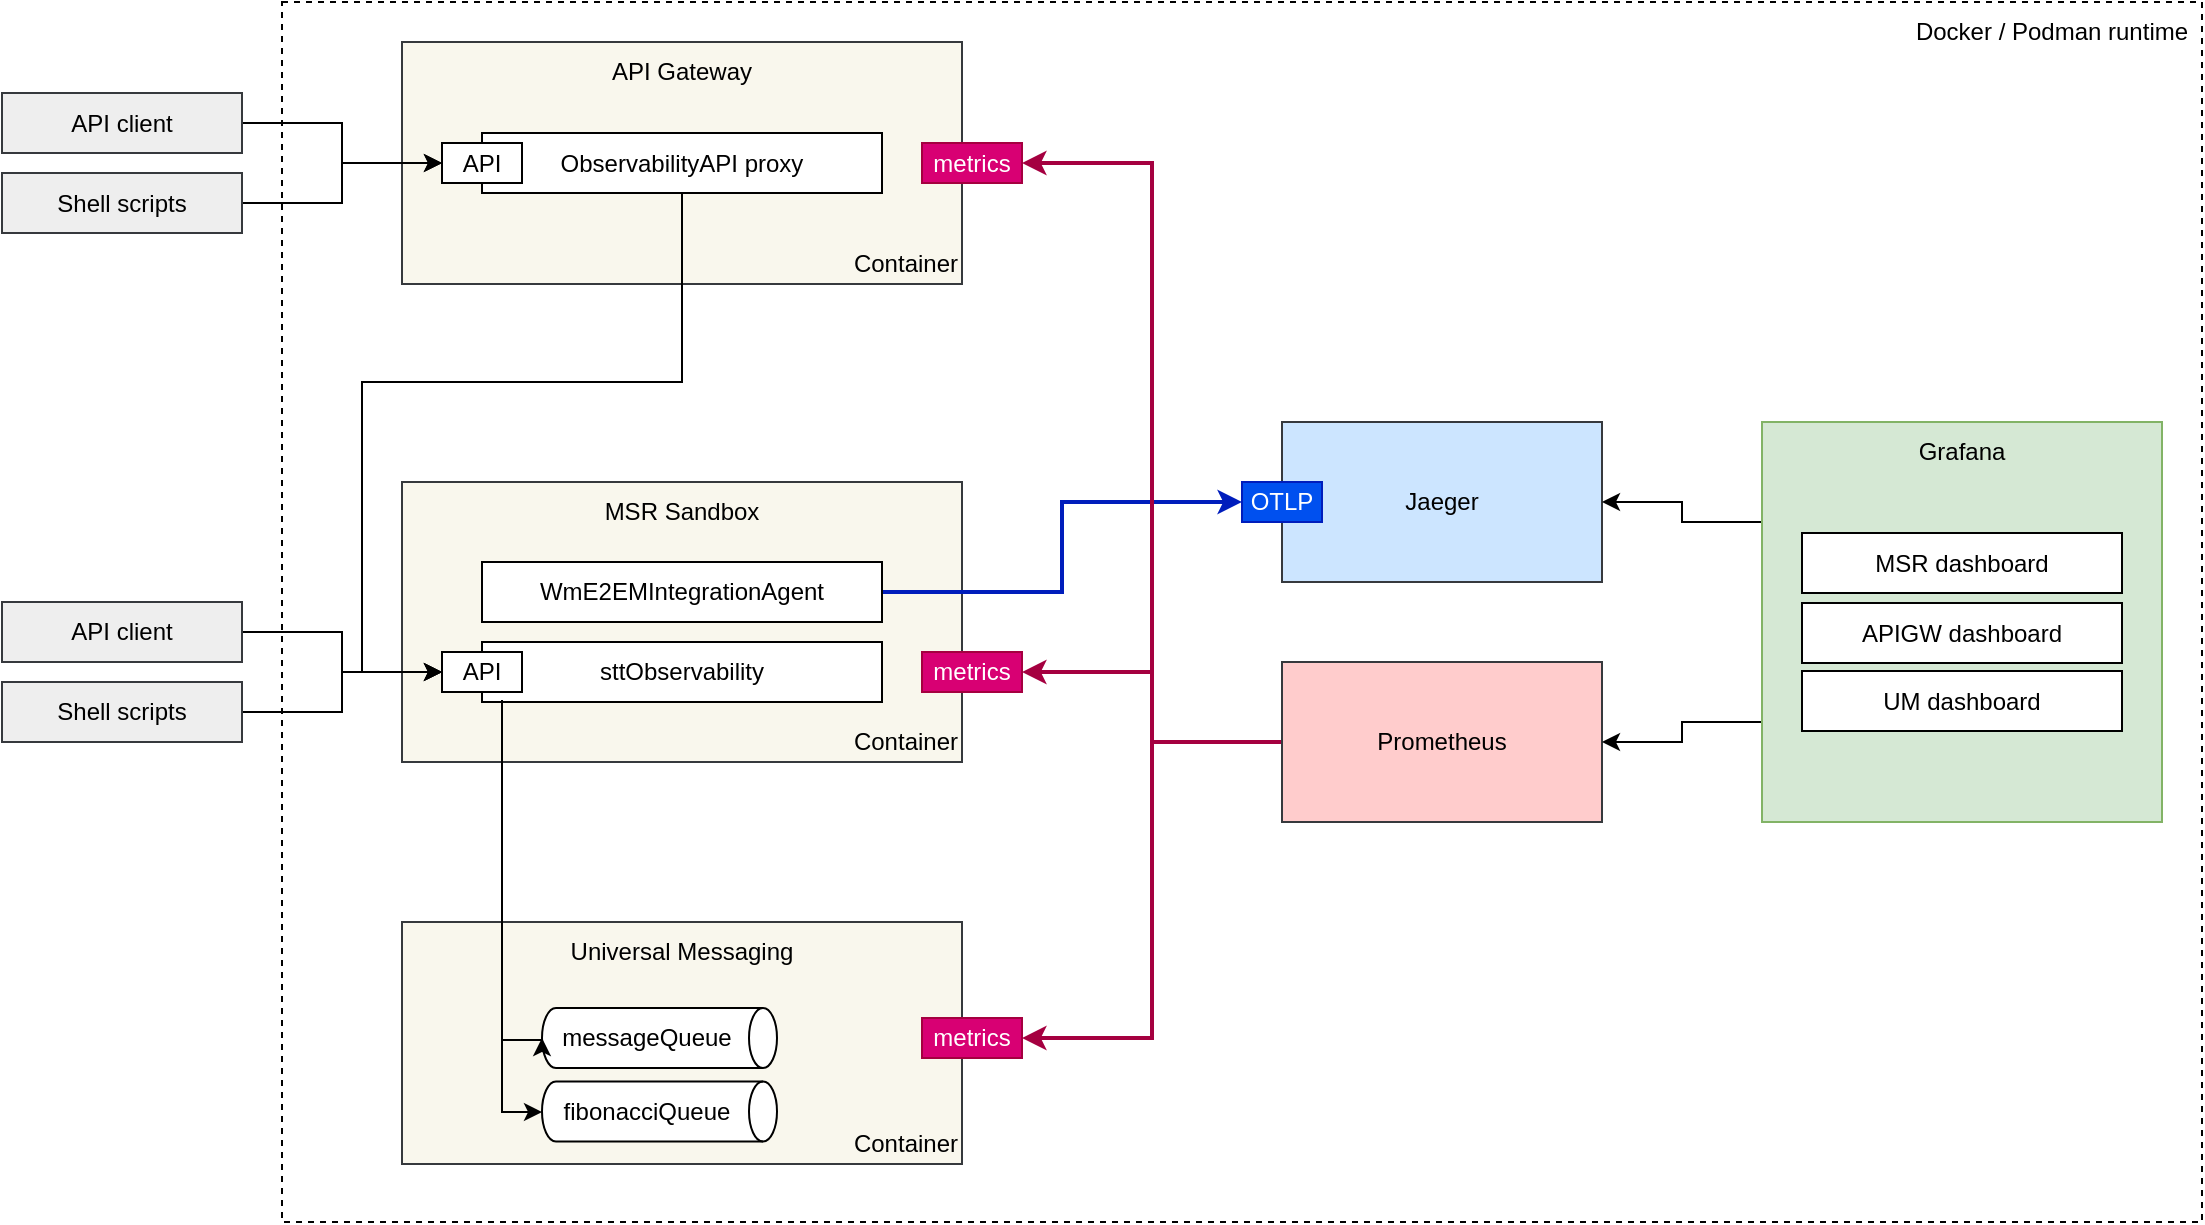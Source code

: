 <mxfile version="24.6.4" type="device" pages="2">
  <diagram name="v1" id="pHgKkz3orDIHqoROZx6i">
    <mxGraphModel dx="1562" dy="955" grid="0" gridSize="10" guides="1" tooltips="1" connect="1" arrows="1" fold="1" page="1" pageScale="1" pageWidth="1169" pageHeight="827" math="0" shadow="0">
      <root>
        <mxCell id="0" />
        <mxCell id="1" parent="0" />
        <mxCell id="0SACoQNiu14EmzBTj-9T-49" value="" style="rounded=0;whiteSpace=wrap;html=1;dashed=1;fillColor=none;" vertex="1" parent="1">
          <mxGeometry x="180" y="30" width="960" height="610" as="geometry" />
        </mxCell>
        <mxCell id="0SACoQNiu14EmzBTj-9T-19" value="" style="rounded=0;whiteSpace=wrap;html=1;fillColor=#f9f7ed;strokeColor=#36393d;" vertex="1" parent="1">
          <mxGeometry x="240" y="490" width="280" height="121" as="geometry" />
        </mxCell>
        <mxCell id="0SACoQNiu14EmzBTj-9T-1" value="" style="rounded=0;whiteSpace=wrap;html=1;fillColor=#f9f7ed;strokeColor=#36393d;" vertex="1" parent="1">
          <mxGeometry x="240" y="270" width="280" height="140" as="geometry" />
        </mxCell>
        <mxCell id="0SACoQNiu14EmzBTj-9T-14" style="edgeStyle=orthogonalEdgeStyle;rounded=0;orthogonalLoop=1;jettySize=auto;html=1;exitX=1;exitY=0.5;exitDx=0;exitDy=0;entryX=0;entryY=0.5;entryDx=0;entryDy=0;strokeWidth=2;fillColor=#0050ef;strokeColor=#001DBC;" edge="1" parent="1" source="0SACoQNiu14EmzBTj-9T-2" target="0SACoQNiu14EmzBTj-9T-13">
          <mxGeometry relative="1" as="geometry" />
        </mxCell>
        <mxCell id="0SACoQNiu14EmzBTj-9T-2" value="WmE2EMIntegrationAgent" style="rounded=0;whiteSpace=wrap;html=1;" vertex="1" parent="1">
          <mxGeometry x="280" y="310" width="200" height="30" as="geometry" />
        </mxCell>
        <mxCell id="0SACoQNiu14EmzBTj-9T-33" style="edgeStyle=orthogonalEdgeStyle;rounded=0;orthogonalLoop=1;jettySize=auto;html=1;exitX=0.25;exitY=1;exitDx=0;exitDy=0;" edge="1" parent="1" source="0SACoQNiu14EmzBTj-9T-3">
          <mxGeometry relative="1" as="geometry">
            <mxPoint x="310" y="585" as="targetPoint" />
            <Array as="points">
              <mxPoint x="290" y="380" />
              <mxPoint x="290" y="585" />
            </Array>
          </mxGeometry>
        </mxCell>
        <mxCell id="0SACoQNiu14EmzBTj-9T-3" value="sttObservability" style="rounded=0;whiteSpace=wrap;html=1;" vertex="1" parent="1">
          <mxGeometry x="280" y="350" width="200" height="30" as="geometry" />
        </mxCell>
        <mxCell id="0SACoQNiu14EmzBTj-9T-4" value="API" style="rounded=0;whiteSpace=wrap;html=1;" vertex="1" parent="1">
          <mxGeometry x="260" y="355" width="40" height="20" as="geometry" />
        </mxCell>
        <mxCell id="0SACoQNiu14EmzBTj-9T-8" style="edgeStyle=orthogonalEdgeStyle;rounded=0;orthogonalLoop=1;jettySize=auto;html=1;exitX=1;exitY=0.5;exitDx=0;exitDy=0;entryX=0;entryY=0.5;entryDx=0;entryDy=0;" edge="1" parent="1" source="0SACoQNiu14EmzBTj-9T-5" target="0SACoQNiu14EmzBTj-9T-4">
          <mxGeometry relative="1" as="geometry" />
        </mxCell>
        <mxCell id="0SACoQNiu14EmzBTj-9T-5" value="API client" style="rounded=0;whiteSpace=wrap;html=1;fillColor=#eeeeee;strokeColor=#36393d;" vertex="1" parent="1">
          <mxGeometry x="40" y="330" width="120" height="30" as="geometry" />
        </mxCell>
        <mxCell id="0SACoQNiu14EmzBTj-9T-7" style="edgeStyle=orthogonalEdgeStyle;rounded=0;orthogonalLoop=1;jettySize=auto;html=1;exitX=1;exitY=0.5;exitDx=0;exitDy=0;entryX=0;entryY=0.5;entryDx=0;entryDy=0;" edge="1" parent="1" source="0SACoQNiu14EmzBTj-9T-6" target="0SACoQNiu14EmzBTj-9T-4">
          <mxGeometry relative="1" as="geometry" />
        </mxCell>
        <mxCell id="0SACoQNiu14EmzBTj-9T-6" value="Shell scripts" style="rounded=0;whiteSpace=wrap;html=1;fillColor=#eeeeee;strokeColor=#36393d;" vertex="1" parent="1">
          <mxGeometry x="40" y="370" width="120" height="30" as="geometry" />
        </mxCell>
        <mxCell id="0SACoQNiu14EmzBTj-9T-15" style="edgeStyle=orthogonalEdgeStyle;rounded=0;orthogonalLoop=1;jettySize=auto;html=1;exitX=0;exitY=0.5;exitDx=0;exitDy=0;entryX=1;entryY=0.5;entryDx=0;entryDy=0;strokeColor=#A50040;strokeWidth=2;fillColor=#d80073;" edge="1" parent="1" source="0SACoQNiu14EmzBTj-9T-9" target="0SACoQNiu14EmzBTj-9T-11">
          <mxGeometry relative="1" as="geometry" />
        </mxCell>
        <mxCell id="0SACoQNiu14EmzBTj-9T-37" style="edgeStyle=orthogonalEdgeStyle;rounded=0;orthogonalLoop=1;jettySize=auto;html=1;exitX=0;exitY=0.5;exitDx=0;exitDy=0;entryX=1;entryY=0.5;entryDx=0;entryDy=0;strokeColor=#A50040;strokeWidth=2;fillColor=#d80073;" edge="1" parent="1" source="0SACoQNiu14EmzBTj-9T-9" target="0SACoQNiu14EmzBTj-9T-34">
          <mxGeometry relative="1" as="geometry" />
        </mxCell>
        <mxCell id="0SACoQNiu14EmzBTj-9T-48" style="edgeStyle=orthogonalEdgeStyle;rounded=0;orthogonalLoop=1;jettySize=auto;html=1;exitX=0;exitY=0.5;exitDx=0;exitDy=0;entryX=1;entryY=0.5;entryDx=0;entryDy=0;strokeColor=#A50040;strokeWidth=2;fillColor=#d80073;" edge="1" parent="1" source="0SACoQNiu14EmzBTj-9T-9" target="0SACoQNiu14EmzBTj-9T-47">
          <mxGeometry relative="1" as="geometry" />
        </mxCell>
        <mxCell id="0SACoQNiu14EmzBTj-9T-9" value="Prometheus" style="rounded=0;whiteSpace=wrap;html=1;fillColor=#ffcccc;strokeColor=#36393d;" vertex="1" parent="1">
          <mxGeometry x="680" y="360" width="160" height="80" as="geometry" />
        </mxCell>
        <mxCell id="0SACoQNiu14EmzBTj-9T-10" value="MSR Sandbox" style="text;html=1;align=center;verticalAlign=middle;whiteSpace=wrap;rounded=0;" vertex="1" parent="1">
          <mxGeometry x="240" y="270" width="280" height="30" as="geometry" />
        </mxCell>
        <mxCell id="0SACoQNiu14EmzBTj-9T-11" value="metrics" style="rounded=0;whiteSpace=wrap;html=1;fillColor=#d80073;fontColor=#ffffff;strokeColor=#A50040;" vertex="1" parent="1">
          <mxGeometry x="500" y="355" width="50" height="20" as="geometry" />
        </mxCell>
        <mxCell id="0SACoQNiu14EmzBTj-9T-12" value="Jaeger" style="rounded=0;whiteSpace=wrap;html=1;fillColor=#cce5ff;strokeColor=#36393d;" vertex="1" parent="1">
          <mxGeometry x="680" y="240" width="160" height="80" as="geometry" />
        </mxCell>
        <mxCell id="0SACoQNiu14EmzBTj-9T-13" value="OTLP" style="rounded=0;whiteSpace=wrap;html=1;fillColor=#0050ef;fontColor=#ffffff;strokeColor=#001DBC;" vertex="1" parent="1">
          <mxGeometry x="660" y="270" width="40" height="20" as="geometry" />
        </mxCell>
        <mxCell id="0SACoQNiu14EmzBTj-9T-17" style="edgeStyle=orthogonalEdgeStyle;rounded=0;orthogonalLoop=1;jettySize=auto;html=1;exitX=0;exitY=0.25;exitDx=0;exitDy=0;entryX=1;entryY=0.5;entryDx=0;entryDy=0;" edge="1" parent="1" source="0SACoQNiu14EmzBTj-9T-16" target="0SACoQNiu14EmzBTj-9T-12">
          <mxGeometry relative="1" as="geometry" />
        </mxCell>
        <mxCell id="0SACoQNiu14EmzBTj-9T-18" style="edgeStyle=orthogonalEdgeStyle;rounded=0;orthogonalLoop=1;jettySize=auto;html=1;exitX=0;exitY=0.75;exitDx=0;exitDy=0;entryX=1;entryY=0.5;entryDx=0;entryDy=0;" edge="1" parent="1" source="0SACoQNiu14EmzBTj-9T-16" target="0SACoQNiu14EmzBTj-9T-9">
          <mxGeometry relative="1" as="geometry" />
        </mxCell>
        <mxCell id="0SACoQNiu14EmzBTj-9T-16" value="" style="rounded=0;whiteSpace=wrap;html=1;fillColor=#d5e8d4;strokeColor=#82b366;" vertex="1" parent="1">
          <mxGeometry x="920" y="240" width="200" height="200" as="geometry" />
        </mxCell>
        <mxCell id="0SACoQNiu14EmzBTj-9T-23" value="Universal Messaging" style="text;html=1;align=center;verticalAlign=middle;whiteSpace=wrap;rounded=0;" vertex="1" parent="1">
          <mxGeometry x="240" y="490" width="280" height="30" as="geometry" />
        </mxCell>
        <mxCell id="0SACoQNiu14EmzBTj-9T-29" value="" style="group" vertex="1" connectable="0" parent="1">
          <mxGeometry x="310" y="534" width="240" height="103.5" as="geometry" />
        </mxCell>
        <mxCell id="0SACoQNiu14EmzBTj-9T-24" value="" style="shape=cylinder3;whiteSpace=wrap;html=1;boundedLbl=1;backgroundOutline=1;size=7;rotation=90;" vertex="1" parent="0SACoQNiu14EmzBTj-9T-29">
          <mxGeometry x="43.75" y="-44.75" width="30" height="117.5" as="geometry" />
        </mxCell>
        <mxCell id="0SACoQNiu14EmzBTj-9T-25" value="messageQueue" style="text;html=1;align=center;verticalAlign=middle;whiteSpace=wrap;rounded=0;" vertex="1" parent="0SACoQNiu14EmzBTj-9T-29">
          <mxGeometry x="5" y="-1" width="95" height="30" as="geometry" />
        </mxCell>
        <mxCell id="0SACoQNiu14EmzBTj-9T-26" value="" style="shape=cylinder3;whiteSpace=wrap;html=1;boundedLbl=1;backgroundOutline=1;size=7;rotation=90;" vertex="1" parent="0SACoQNiu14EmzBTj-9T-29">
          <mxGeometry x="43.75" y="-8" width="30" height="117.5" as="geometry" />
        </mxCell>
        <mxCell id="0SACoQNiu14EmzBTj-9T-27" value="fibonacciQueue" style="text;html=1;align=center;verticalAlign=middle;whiteSpace=wrap;rounded=0;" vertex="1" parent="0SACoQNiu14EmzBTj-9T-29">
          <mxGeometry x="5" y="35.75" width="95" height="30" as="geometry" />
        </mxCell>
        <mxCell id="0SACoQNiu14EmzBTj-9T-34" value="metrics" style="rounded=0;whiteSpace=wrap;html=1;fillColor=#d80073;fontColor=#ffffff;strokeColor=#A50040;" vertex="1" parent="0SACoQNiu14EmzBTj-9T-29">
          <mxGeometry x="190" y="4" width="50" height="20" as="geometry" />
        </mxCell>
        <mxCell id="0SACoQNiu14EmzBTj-9T-31" style="edgeStyle=orthogonalEdgeStyle;rounded=0;orthogonalLoop=1;jettySize=auto;html=1;exitX=0.05;exitY=0.967;exitDx=0;exitDy=0;entryX=0.5;entryY=1;entryDx=0;entryDy=0;entryPerimeter=0;exitPerimeter=0;" edge="1" parent="1" source="0SACoQNiu14EmzBTj-9T-3" target="0SACoQNiu14EmzBTj-9T-24">
          <mxGeometry relative="1" as="geometry">
            <mxPoint x="680" y="710" as="targetPoint" />
            <Array as="points">
              <mxPoint x="290" y="549" />
            </Array>
          </mxGeometry>
        </mxCell>
        <mxCell id="0SACoQNiu14EmzBTj-9T-38" value="" style="rounded=0;whiteSpace=wrap;html=1;fillColor=#f9f7ed;strokeColor=#36393d;" vertex="1" parent="1">
          <mxGeometry x="240" y="50" width="280" height="121" as="geometry" />
        </mxCell>
        <mxCell id="0SACoQNiu14EmzBTj-9T-39" value="API Gateway" style="text;html=1;align=center;verticalAlign=middle;whiteSpace=wrap;rounded=0;" vertex="1" parent="1">
          <mxGeometry x="240" y="50" width="280" height="30" as="geometry" />
        </mxCell>
        <mxCell id="0SACoQNiu14EmzBTj-9T-42" style="edgeStyle=orthogonalEdgeStyle;rounded=0;orthogonalLoop=1;jettySize=auto;html=1;exitX=0.5;exitY=1;exitDx=0;exitDy=0;entryX=0;entryY=0.5;entryDx=0;entryDy=0;" edge="1" parent="1" source="0SACoQNiu14EmzBTj-9T-40" target="0SACoQNiu14EmzBTj-9T-4">
          <mxGeometry relative="1" as="geometry">
            <Array as="points">
              <mxPoint x="380" y="220" />
              <mxPoint x="220" y="220" />
              <mxPoint x="220" y="365" />
            </Array>
          </mxGeometry>
        </mxCell>
        <mxCell id="0SACoQNiu14EmzBTj-9T-40" value="ObservabilityAPI proxy" style="rounded=0;whiteSpace=wrap;html=1;" vertex="1" parent="1">
          <mxGeometry x="280" y="95.5" width="200" height="30" as="geometry" />
        </mxCell>
        <mxCell id="0SACoQNiu14EmzBTj-9T-41" value="API" style="rounded=0;whiteSpace=wrap;html=1;" vertex="1" parent="1">
          <mxGeometry x="260" y="100.5" width="40" height="20" as="geometry" />
        </mxCell>
        <mxCell id="0SACoQNiu14EmzBTj-9T-45" style="edgeStyle=orthogonalEdgeStyle;rounded=0;orthogonalLoop=1;jettySize=auto;html=1;exitX=1;exitY=0.5;exitDx=0;exitDy=0;entryX=0;entryY=0.5;entryDx=0;entryDy=0;" edge="1" parent="1" source="0SACoQNiu14EmzBTj-9T-43" target="0SACoQNiu14EmzBTj-9T-41">
          <mxGeometry relative="1" as="geometry" />
        </mxCell>
        <mxCell id="0SACoQNiu14EmzBTj-9T-43" value="API client" style="rounded=0;whiteSpace=wrap;html=1;fillColor=#eeeeee;strokeColor=#36393d;" vertex="1" parent="1">
          <mxGeometry x="40" y="75.5" width="120" height="30" as="geometry" />
        </mxCell>
        <mxCell id="0SACoQNiu14EmzBTj-9T-46" style="edgeStyle=orthogonalEdgeStyle;rounded=0;orthogonalLoop=1;jettySize=auto;html=1;exitX=1;exitY=0.5;exitDx=0;exitDy=0;entryX=0;entryY=0.5;entryDx=0;entryDy=0;" edge="1" parent="1" source="0SACoQNiu14EmzBTj-9T-44" target="0SACoQNiu14EmzBTj-9T-41">
          <mxGeometry relative="1" as="geometry" />
        </mxCell>
        <mxCell id="0SACoQNiu14EmzBTj-9T-44" value="Shell scripts" style="rounded=0;whiteSpace=wrap;html=1;fillColor=#eeeeee;strokeColor=#36393d;" vertex="1" parent="1">
          <mxGeometry x="40" y="115.5" width="120" height="30" as="geometry" />
        </mxCell>
        <mxCell id="0SACoQNiu14EmzBTj-9T-47" value="metrics" style="rounded=0;whiteSpace=wrap;html=1;fillColor=#d80073;fontColor=#ffffff;strokeColor=#A50040;" vertex="1" parent="1">
          <mxGeometry x="500" y="100.5" width="50" height="20" as="geometry" />
        </mxCell>
        <mxCell id="0SACoQNiu14EmzBTj-9T-50" value="Docker / Podman runtime" style="text;html=1;align=center;verticalAlign=middle;whiteSpace=wrap;rounded=0;" vertex="1" parent="1">
          <mxGeometry x="990" y="30" width="150" height="30" as="geometry" />
        </mxCell>
        <mxCell id="0SACoQNiu14EmzBTj-9T-51" value="Container" style="text;html=1;align=right;verticalAlign=middle;whiteSpace=wrap;rounded=0;" vertex="1" parent="1">
          <mxGeometry x="440" y="590" width="80" height="21" as="geometry" />
        </mxCell>
        <mxCell id="0SACoQNiu14EmzBTj-9T-52" value="Container" style="text;html=1;align=right;verticalAlign=middle;whiteSpace=wrap;rounded=0;" vertex="1" parent="1">
          <mxGeometry x="440" y="389" width="80" height="21" as="geometry" />
        </mxCell>
        <mxCell id="0SACoQNiu14EmzBTj-9T-53" value="Container" style="text;html=1;align=right;verticalAlign=middle;whiteSpace=wrap;rounded=0;" vertex="1" parent="1">
          <mxGeometry x="440" y="150" width="80" height="21" as="geometry" />
        </mxCell>
        <mxCell id="0SACoQNiu14EmzBTj-9T-54" value="Grafana" style="text;html=1;align=center;verticalAlign=middle;whiteSpace=wrap;rounded=0;" vertex="1" parent="1">
          <mxGeometry x="920" y="240" width="200" height="30" as="geometry" />
        </mxCell>
        <mxCell id="0SACoQNiu14EmzBTj-9T-55" value="MSR dashboard" style="rounded=0;whiteSpace=wrap;html=1;" vertex="1" parent="1">
          <mxGeometry x="940" y="295.5" width="160" height="30" as="geometry" />
        </mxCell>
        <mxCell id="0SACoQNiu14EmzBTj-9T-56" value="APIGW dashboard" style="rounded=0;whiteSpace=wrap;html=1;" vertex="1" parent="1">
          <mxGeometry x="940" y="330.5" width="160" height="30" as="geometry" />
        </mxCell>
        <mxCell id="0SACoQNiu14EmzBTj-9T-57" value="UM dashboard" style="rounded=0;whiteSpace=wrap;html=1;" vertex="1" parent="1">
          <mxGeometry x="940" y="364.5" width="160" height="30" as="geometry" />
        </mxCell>
      </root>
    </mxGraphModel>
  </diagram>
  <diagram name="v2" id="LibnAC7RQk9KhkBuSXpU">
    <mxGraphModel dx="1562" dy="955" grid="0" gridSize="10" guides="1" tooltips="1" connect="1" arrows="1" fold="1" page="1" pageScale="1" pageWidth="1169" pageHeight="827" math="0" shadow="0">
      <root>
        <mxCell id="qdD14d-kzAr1oPUDuqgN-0" />
        <mxCell id="qdD14d-kzAr1oPUDuqgN-1" parent="qdD14d-kzAr1oPUDuqgN-0" />
        <mxCell id="qdD14d-kzAr1oPUDuqgN-2" value="" style="rounded=0;whiteSpace=wrap;html=1;dashed=1;fillColor=none;" vertex="1" parent="qdD14d-kzAr1oPUDuqgN-1">
          <mxGeometry x="180" y="30" width="960" height="610" as="geometry" />
        </mxCell>
        <mxCell id="qdD14d-kzAr1oPUDuqgN-3" value="" style="rounded=0;whiteSpace=wrap;html=1;fillColor=#f9f7ed;strokeColor=#36393d;" vertex="1" parent="qdD14d-kzAr1oPUDuqgN-1">
          <mxGeometry x="240" y="490" width="280" height="121" as="geometry" />
        </mxCell>
        <mxCell id="qdD14d-kzAr1oPUDuqgN-4" value="" style="rounded=0;whiteSpace=wrap;html=1;fillColor=#f9f7ed;strokeColor=#36393d;" vertex="1" parent="qdD14d-kzAr1oPUDuqgN-1">
          <mxGeometry x="240" y="270" width="280" height="140" as="geometry" />
        </mxCell>
        <mxCell id="qdD14d-kzAr1oPUDuqgN-5" style="edgeStyle=orthogonalEdgeStyle;rounded=0;orthogonalLoop=1;jettySize=auto;html=1;exitX=1;exitY=0.5;exitDx=0;exitDy=0;entryX=0;entryY=0.5;entryDx=0;entryDy=0;strokeWidth=2;fillColor=#0050ef;strokeColor=#001DBC;" edge="1" parent="qdD14d-kzAr1oPUDuqgN-1" source="qdD14d-kzAr1oPUDuqgN-6" target="qdD14d-kzAr1oPUDuqgN-21">
          <mxGeometry relative="1" as="geometry" />
        </mxCell>
        <mxCell id="qdD14d-kzAr1oPUDuqgN-6" value="WmE2EMIntegrationAgent" style="rounded=0;whiteSpace=wrap;html=1;" vertex="1" parent="qdD14d-kzAr1oPUDuqgN-1">
          <mxGeometry x="280" y="310" width="200" height="30" as="geometry" />
        </mxCell>
        <mxCell id="qdD14d-kzAr1oPUDuqgN-7" style="edgeStyle=orthogonalEdgeStyle;rounded=0;orthogonalLoop=1;jettySize=auto;html=1;exitX=0.25;exitY=1;exitDx=0;exitDy=0;" edge="1" parent="qdD14d-kzAr1oPUDuqgN-1" source="qdD14d-kzAr1oPUDuqgN-8">
          <mxGeometry relative="1" as="geometry">
            <mxPoint x="310" y="585" as="targetPoint" />
            <Array as="points">
              <mxPoint x="290" y="380" />
              <mxPoint x="290" y="585" />
            </Array>
          </mxGeometry>
        </mxCell>
        <mxCell id="qdD14d-kzAr1oPUDuqgN-8" value="sttObservability" style="rounded=0;whiteSpace=wrap;html=1;" vertex="1" parent="qdD14d-kzAr1oPUDuqgN-1">
          <mxGeometry x="280" y="350" width="200" height="30" as="geometry" />
        </mxCell>
        <mxCell id="qdD14d-kzAr1oPUDuqgN-9" value="API" style="rounded=0;whiteSpace=wrap;html=1;" vertex="1" parent="qdD14d-kzAr1oPUDuqgN-1">
          <mxGeometry x="260" y="355" width="40" height="20" as="geometry" />
        </mxCell>
        <mxCell id="qdD14d-kzAr1oPUDuqgN-10" style="edgeStyle=orthogonalEdgeStyle;rounded=0;orthogonalLoop=1;jettySize=auto;html=1;exitX=1;exitY=0.5;exitDx=0;exitDy=0;entryX=0;entryY=0.5;entryDx=0;entryDy=0;" edge="1" parent="qdD14d-kzAr1oPUDuqgN-1" source="qdD14d-kzAr1oPUDuqgN-11" target="qdD14d-kzAr1oPUDuqgN-9">
          <mxGeometry relative="1" as="geometry" />
        </mxCell>
        <mxCell id="qdD14d-kzAr1oPUDuqgN-11" value="API client" style="rounded=0;whiteSpace=wrap;html=1;fillColor=#eeeeee;strokeColor=#36393d;" vertex="1" parent="qdD14d-kzAr1oPUDuqgN-1">
          <mxGeometry x="40" y="330" width="120" height="30" as="geometry" />
        </mxCell>
        <mxCell id="qdD14d-kzAr1oPUDuqgN-12" style="edgeStyle=orthogonalEdgeStyle;rounded=0;orthogonalLoop=1;jettySize=auto;html=1;exitX=1;exitY=0.5;exitDx=0;exitDy=0;entryX=0;entryY=0.5;entryDx=0;entryDy=0;" edge="1" parent="qdD14d-kzAr1oPUDuqgN-1" source="qdD14d-kzAr1oPUDuqgN-13" target="qdD14d-kzAr1oPUDuqgN-9">
          <mxGeometry relative="1" as="geometry" />
        </mxCell>
        <mxCell id="qdD14d-kzAr1oPUDuqgN-13" value="Shell scripts" style="rounded=0;whiteSpace=wrap;html=1;fillColor=#eeeeee;strokeColor=#36393d;" vertex="1" parent="qdD14d-kzAr1oPUDuqgN-1">
          <mxGeometry x="40" y="370" width="120" height="30" as="geometry" />
        </mxCell>
        <mxCell id="qdD14d-kzAr1oPUDuqgN-14" style="edgeStyle=orthogonalEdgeStyle;rounded=0;orthogonalLoop=1;jettySize=auto;html=1;exitX=0;exitY=0.5;exitDx=0;exitDy=0;entryX=1;entryY=0.5;entryDx=0;entryDy=0;strokeColor=#A50040;strokeWidth=2;fillColor=#d80073;" edge="1" parent="qdD14d-kzAr1oPUDuqgN-1" source="qdD14d-kzAr1oPUDuqgN-17" target="qdD14d-kzAr1oPUDuqgN-19">
          <mxGeometry relative="1" as="geometry" />
        </mxCell>
        <mxCell id="qdD14d-kzAr1oPUDuqgN-15" style="edgeStyle=orthogonalEdgeStyle;rounded=0;orthogonalLoop=1;jettySize=auto;html=1;exitX=0;exitY=0.5;exitDx=0;exitDy=0;entryX=1;entryY=0.5;entryDx=0;entryDy=0;strokeColor=#A50040;strokeWidth=2;fillColor=#d80073;" edge="1" parent="qdD14d-kzAr1oPUDuqgN-1" source="qdD14d-kzAr1oPUDuqgN-17" target="qdD14d-kzAr1oPUDuqgN-31">
          <mxGeometry relative="1" as="geometry" />
        </mxCell>
        <mxCell id="qdD14d-kzAr1oPUDuqgN-16" style="edgeStyle=orthogonalEdgeStyle;rounded=0;orthogonalLoop=1;jettySize=auto;html=1;exitX=0;exitY=0.5;exitDx=0;exitDy=0;entryX=1;entryY=0.5;entryDx=0;entryDy=0;strokeColor=#A50040;strokeWidth=2;fillColor=#d80073;" edge="1" parent="qdD14d-kzAr1oPUDuqgN-1" source="qdD14d-kzAr1oPUDuqgN-17" target="qdD14d-kzAr1oPUDuqgN-42">
          <mxGeometry relative="1" as="geometry" />
        </mxCell>
        <mxCell id="qdD14d-kzAr1oPUDuqgN-17" value="Prometheus" style="rounded=0;whiteSpace=wrap;html=1;fillColor=#ffcccc;strokeColor=#36393d;" vertex="1" parent="qdD14d-kzAr1oPUDuqgN-1">
          <mxGeometry x="680" y="360" width="160" height="80" as="geometry" />
        </mxCell>
        <mxCell id="qdD14d-kzAr1oPUDuqgN-18" value="MSR Sandbox" style="text;html=1;align=center;verticalAlign=middle;whiteSpace=wrap;rounded=0;" vertex="1" parent="qdD14d-kzAr1oPUDuqgN-1">
          <mxGeometry x="240" y="270" width="280" height="30" as="geometry" />
        </mxCell>
        <mxCell id="qdD14d-kzAr1oPUDuqgN-19" value="metrics" style="rounded=0;whiteSpace=wrap;html=1;fillColor=#d80073;fontColor=#ffffff;strokeColor=#A50040;" vertex="1" parent="qdD14d-kzAr1oPUDuqgN-1">
          <mxGeometry x="500" y="355" width="50" height="20" as="geometry" />
        </mxCell>
        <mxCell id="qdD14d-kzAr1oPUDuqgN-20" value="Jaeger" style="rounded=0;whiteSpace=wrap;html=1;fillColor=#cce5ff;strokeColor=#36393d;" vertex="1" parent="qdD14d-kzAr1oPUDuqgN-1">
          <mxGeometry x="680" y="240" width="160" height="80" as="geometry" />
        </mxCell>
        <mxCell id="qdD14d-kzAr1oPUDuqgN-21" value="OTLP" style="rounded=0;whiteSpace=wrap;html=1;fillColor=#0050ef;fontColor=#ffffff;strokeColor=#001DBC;" vertex="1" parent="qdD14d-kzAr1oPUDuqgN-1">
          <mxGeometry x="660" y="270" width="40" height="20" as="geometry" />
        </mxCell>
        <mxCell id="qdD14d-kzAr1oPUDuqgN-22" style="edgeStyle=orthogonalEdgeStyle;rounded=0;orthogonalLoop=1;jettySize=auto;html=1;exitX=0;exitY=0.25;exitDx=0;exitDy=0;entryX=1;entryY=0.5;entryDx=0;entryDy=0;" edge="1" parent="qdD14d-kzAr1oPUDuqgN-1" source="qdD14d-kzAr1oPUDuqgN-24" target="qdD14d-kzAr1oPUDuqgN-20">
          <mxGeometry relative="1" as="geometry" />
        </mxCell>
        <mxCell id="qdD14d-kzAr1oPUDuqgN-23" style="edgeStyle=orthogonalEdgeStyle;rounded=0;orthogonalLoop=1;jettySize=auto;html=1;exitX=0;exitY=0.75;exitDx=0;exitDy=0;entryX=1;entryY=0.5;entryDx=0;entryDy=0;" edge="1" parent="qdD14d-kzAr1oPUDuqgN-1" source="qdD14d-kzAr1oPUDuqgN-24" target="qdD14d-kzAr1oPUDuqgN-17">
          <mxGeometry relative="1" as="geometry" />
        </mxCell>
        <mxCell id="qdD14d-kzAr1oPUDuqgN-24" value="" style="rounded=0;whiteSpace=wrap;html=1;fillColor=#d5e8d4;strokeColor=#82b366;" vertex="1" parent="qdD14d-kzAr1oPUDuqgN-1">
          <mxGeometry x="920" y="240" width="200" height="200" as="geometry" />
        </mxCell>
        <mxCell id="qdD14d-kzAr1oPUDuqgN-25" value="Universal Messaging" style="text;html=1;align=center;verticalAlign=middle;whiteSpace=wrap;rounded=0;" vertex="1" parent="qdD14d-kzAr1oPUDuqgN-1">
          <mxGeometry x="240" y="490" width="280" height="30" as="geometry" />
        </mxCell>
        <mxCell id="qdD14d-kzAr1oPUDuqgN-26" value="" style="group" vertex="1" connectable="0" parent="qdD14d-kzAr1oPUDuqgN-1">
          <mxGeometry x="310" y="534" width="240" height="103.5" as="geometry" />
        </mxCell>
        <mxCell id="qdD14d-kzAr1oPUDuqgN-27" value="" style="shape=cylinder3;whiteSpace=wrap;html=1;boundedLbl=1;backgroundOutline=1;size=7;rotation=90;" vertex="1" parent="qdD14d-kzAr1oPUDuqgN-26">
          <mxGeometry x="43.75" y="-44.75" width="30" height="117.5" as="geometry" />
        </mxCell>
        <mxCell id="qdD14d-kzAr1oPUDuqgN-28" value="messageQueue" style="text;html=1;align=center;verticalAlign=middle;whiteSpace=wrap;rounded=0;" vertex="1" parent="qdD14d-kzAr1oPUDuqgN-26">
          <mxGeometry x="5" y="-1" width="95" height="30" as="geometry" />
        </mxCell>
        <mxCell id="qdD14d-kzAr1oPUDuqgN-29" value="" style="shape=cylinder3;whiteSpace=wrap;html=1;boundedLbl=1;backgroundOutline=1;size=7;rotation=90;" vertex="1" parent="qdD14d-kzAr1oPUDuqgN-26">
          <mxGeometry x="43.75" y="-8" width="30" height="117.5" as="geometry" />
        </mxCell>
        <mxCell id="qdD14d-kzAr1oPUDuqgN-30" value="fibonacciQueue" style="text;html=1;align=center;verticalAlign=middle;whiteSpace=wrap;rounded=0;" vertex="1" parent="qdD14d-kzAr1oPUDuqgN-26">
          <mxGeometry x="5" y="35.75" width="95" height="30" as="geometry" />
        </mxCell>
        <mxCell id="qdD14d-kzAr1oPUDuqgN-31" value="metrics" style="rounded=0;whiteSpace=wrap;html=1;fillColor=#d80073;fontColor=#ffffff;strokeColor=#A50040;" vertex="1" parent="qdD14d-kzAr1oPUDuqgN-26">
          <mxGeometry x="190" y="4" width="50" height="20" as="geometry" />
        </mxCell>
        <mxCell id="qdD14d-kzAr1oPUDuqgN-32" style="edgeStyle=orthogonalEdgeStyle;rounded=0;orthogonalLoop=1;jettySize=auto;html=1;exitX=0.05;exitY=0.967;exitDx=0;exitDy=0;entryX=0.5;entryY=1;entryDx=0;entryDy=0;entryPerimeter=0;exitPerimeter=0;" edge="1" parent="qdD14d-kzAr1oPUDuqgN-1" source="qdD14d-kzAr1oPUDuqgN-8" target="qdD14d-kzAr1oPUDuqgN-27">
          <mxGeometry relative="1" as="geometry">
            <mxPoint x="680" y="710" as="targetPoint" />
            <Array as="points">
              <mxPoint x="290" y="549" />
            </Array>
          </mxGeometry>
        </mxCell>
        <mxCell id="qdD14d-kzAr1oPUDuqgN-33" value="" style="rounded=0;whiteSpace=wrap;html=1;fillColor=#f9f7ed;strokeColor=#36393d;" vertex="1" parent="qdD14d-kzAr1oPUDuqgN-1">
          <mxGeometry x="240" y="50" width="280" height="140" as="geometry" />
        </mxCell>
        <mxCell id="qdD14d-kzAr1oPUDuqgN-34" value="API Gateway" style="text;html=1;align=center;verticalAlign=middle;whiteSpace=wrap;rounded=0;" vertex="1" parent="qdD14d-kzAr1oPUDuqgN-1">
          <mxGeometry x="240" y="50" width="280" height="30" as="geometry" />
        </mxCell>
        <mxCell id="qdD14d-kzAr1oPUDuqgN-35" style="edgeStyle=orthogonalEdgeStyle;rounded=0;orthogonalLoop=1;jettySize=auto;html=1;exitX=0.5;exitY=1;exitDx=0;exitDy=0;entryX=0;entryY=0.5;entryDx=0;entryDy=0;" edge="1" parent="qdD14d-kzAr1oPUDuqgN-1" source="qdD14d-kzAr1oPUDuqgN-36" target="qdD14d-kzAr1oPUDuqgN-9">
          <mxGeometry relative="1" as="geometry">
            <Array as="points">
              <mxPoint x="380" y="220" />
              <mxPoint x="220" y="220" />
              <mxPoint x="220" y="365" />
            </Array>
          </mxGeometry>
        </mxCell>
        <mxCell id="qdD14d-kzAr1oPUDuqgN-36" value="ObservabilityAPI proxy" style="rounded=0;whiteSpace=wrap;html=1;" vertex="1" parent="qdD14d-kzAr1oPUDuqgN-1">
          <mxGeometry x="280" y="130" width="200" height="30" as="geometry" />
        </mxCell>
        <mxCell id="qdD14d-kzAr1oPUDuqgN-37" value="API" style="rounded=0;whiteSpace=wrap;html=1;" vertex="1" parent="qdD14d-kzAr1oPUDuqgN-1">
          <mxGeometry x="260" y="135" width="40" height="20" as="geometry" />
        </mxCell>
        <mxCell id="qdD14d-kzAr1oPUDuqgN-38" style="edgeStyle=orthogonalEdgeStyle;rounded=0;orthogonalLoop=1;jettySize=auto;html=1;exitX=1;exitY=0.5;exitDx=0;exitDy=0;entryX=0;entryY=0.5;entryDx=0;entryDy=0;" edge="1" parent="qdD14d-kzAr1oPUDuqgN-1" source="qdD14d-kzAr1oPUDuqgN-39" target="qdD14d-kzAr1oPUDuqgN-37">
          <mxGeometry relative="1" as="geometry" />
        </mxCell>
        <mxCell id="qdD14d-kzAr1oPUDuqgN-39" value="API client" style="rounded=0;whiteSpace=wrap;html=1;fillColor=#eeeeee;strokeColor=#36393d;" vertex="1" parent="qdD14d-kzAr1oPUDuqgN-1">
          <mxGeometry x="40" y="110" width="120" height="30" as="geometry" />
        </mxCell>
        <mxCell id="qdD14d-kzAr1oPUDuqgN-40" style="edgeStyle=orthogonalEdgeStyle;rounded=0;orthogonalLoop=1;jettySize=auto;html=1;exitX=1;exitY=0.5;exitDx=0;exitDy=0;entryX=0;entryY=0.5;entryDx=0;entryDy=0;" edge="1" parent="qdD14d-kzAr1oPUDuqgN-1" source="qdD14d-kzAr1oPUDuqgN-41" target="qdD14d-kzAr1oPUDuqgN-37">
          <mxGeometry relative="1" as="geometry" />
        </mxCell>
        <mxCell id="qdD14d-kzAr1oPUDuqgN-41" value="Shell scripts" style="rounded=0;whiteSpace=wrap;html=1;fillColor=#eeeeee;strokeColor=#36393d;" vertex="1" parent="qdD14d-kzAr1oPUDuqgN-1">
          <mxGeometry x="40" y="150" width="120" height="30" as="geometry" />
        </mxCell>
        <mxCell id="qdD14d-kzAr1oPUDuqgN-42" value="metrics" style="rounded=0;whiteSpace=wrap;html=1;fillColor=#d80073;fontColor=#ffffff;strokeColor=#A50040;" vertex="1" parent="qdD14d-kzAr1oPUDuqgN-1">
          <mxGeometry x="500" y="135" width="50" height="20" as="geometry" />
        </mxCell>
        <mxCell id="qdD14d-kzAr1oPUDuqgN-43" value="Docker / Podman runtime" style="text;html=1;align=center;verticalAlign=middle;whiteSpace=wrap;rounded=0;" vertex="1" parent="qdD14d-kzAr1oPUDuqgN-1">
          <mxGeometry x="990" y="30" width="150" height="30" as="geometry" />
        </mxCell>
        <mxCell id="qdD14d-kzAr1oPUDuqgN-44" value="Container" style="text;html=1;align=right;verticalAlign=middle;whiteSpace=wrap;rounded=0;" vertex="1" parent="qdD14d-kzAr1oPUDuqgN-1">
          <mxGeometry x="440" y="590" width="80" height="21" as="geometry" />
        </mxCell>
        <mxCell id="qdD14d-kzAr1oPUDuqgN-45" value="Container" style="text;html=1;align=right;verticalAlign=middle;whiteSpace=wrap;rounded=0;" vertex="1" parent="qdD14d-kzAr1oPUDuqgN-1">
          <mxGeometry x="440" y="389" width="80" height="21" as="geometry" />
        </mxCell>
        <mxCell id="qdD14d-kzAr1oPUDuqgN-46" value="Container" style="text;html=1;align=right;verticalAlign=middle;whiteSpace=wrap;rounded=0;" vertex="1" parent="qdD14d-kzAr1oPUDuqgN-1">
          <mxGeometry x="440" y="169" width="80" height="21" as="geometry" />
        </mxCell>
        <mxCell id="qdD14d-kzAr1oPUDuqgN-47" value="Grafana" style="text;html=1;align=center;verticalAlign=middle;whiteSpace=wrap;rounded=0;" vertex="1" parent="qdD14d-kzAr1oPUDuqgN-1">
          <mxGeometry x="920" y="240" width="200" height="30" as="geometry" />
        </mxCell>
        <mxCell id="qdD14d-kzAr1oPUDuqgN-48" value="MSR dashboard" style="rounded=0;whiteSpace=wrap;html=1;" vertex="1" parent="qdD14d-kzAr1oPUDuqgN-1">
          <mxGeometry x="940" y="295.5" width="160" height="30" as="geometry" />
        </mxCell>
        <mxCell id="qdD14d-kzAr1oPUDuqgN-49" value="APIGW dashboard" style="rounded=0;whiteSpace=wrap;html=1;" vertex="1" parent="qdD14d-kzAr1oPUDuqgN-1">
          <mxGeometry x="940" y="330.5" width="160" height="30" as="geometry" />
        </mxCell>
        <mxCell id="qdD14d-kzAr1oPUDuqgN-50" value="UM dashboard" style="rounded=0;whiteSpace=wrap;html=1;" vertex="1" parent="qdD14d-kzAr1oPUDuqgN-1">
          <mxGeometry x="940" y="364.5" width="160" height="30" as="geometry" />
        </mxCell>
        <mxCell id="Tsg5wDDIfwtookAOTH6D-1" value="WmE2EMAPIAgent" style="rounded=0;whiteSpace=wrap;html=1;" vertex="1" parent="qdD14d-kzAr1oPUDuqgN-1">
          <mxGeometry x="280" y="90.5" width="200" height="30" as="geometry" />
        </mxCell>
        <mxCell id="Tsg5wDDIfwtookAOTH6D-2" style="edgeStyle=orthogonalEdgeStyle;rounded=0;orthogonalLoop=1;jettySize=auto;html=1;exitX=1;exitY=0.5;exitDx=0;exitDy=0;entryX=0;entryY=0.5;entryDx=0;entryDy=0;strokeWidth=2;fillColor=#0050ef;strokeColor=#001DBC;" edge="1" parent="qdD14d-kzAr1oPUDuqgN-1" source="Tsg5wDDIfwtookAOTH6D-1" target="qdD14d-kzAr1oPUDuqgN-21">
          <mxGeometry relative="1" as="geometry">
            <mxPoint x="490" y="335" as="sourcePoint" />
            <mxPoint x="670" y="290" as="targetPoint" />
          </mxGeometry>
        </mxCell>
      </root>
    </mxGraphModel>
  </diagram>
</mxfile>

